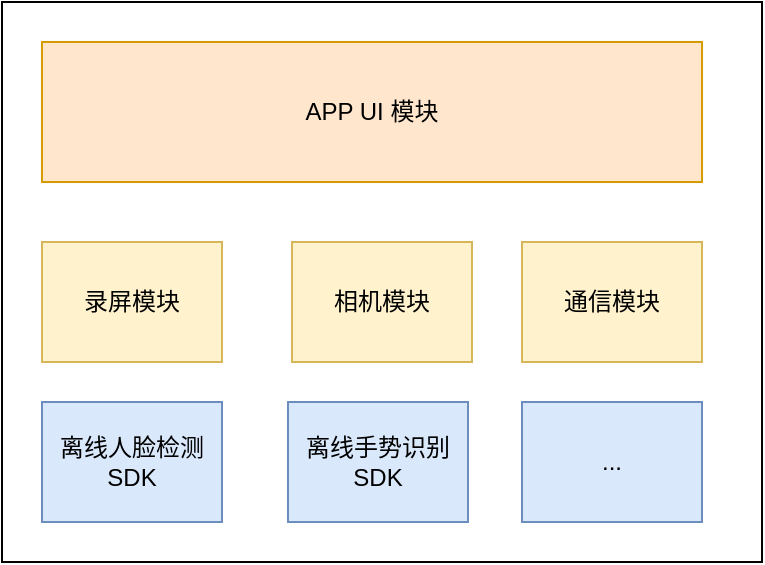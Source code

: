 <mxfile version="13.7.3" type="github" pages="2">
  <diagram id="UY4jzkUobXih1hy0Ml7n" name="第 1 页">
    <mxGraphModel dx="946" dy="463" grid="1" gridSize="10" guides="1" tooltips="1" connect="1" arrows="1" fold="1" page="1" pageScale="1" pageWidth="827" pageHeight="1169" math="0" shadow="0">
      <root>
        <mxCell id="0" />
        <mxCell id="1" parent="0" />
        <mxCell id="dIOQk_Y6nI95vLgPervG-4" value="" style="rounded=0;whiteSpace=wrap;html=1;" vertex="1" parent="1">
          <mxGeometry x="190" y="140" width="380" height="280" as="geometry" />
        </mxCell>
        <mxCell id="dIOQk_Y6nI95vLgPervG-5" value="录屏模块" style="rounded=0;whiteSpace=wrap;html=1;fillColor=#fff2cc;strokeColor=#d6b656;" vertex="1" parent="1">
          <mxGeometry x="210" y="260" width="90" height="60" as="geometry" />
        </mxCell>
        <mxCell id="dIOQk_Y6nI95vLgPervG-6" value="相机模块" style="rounded=0;whiteSpace=wrap;html=1;fillColor=#fff2cc;strokeColor=#d6b656;" vertex="1" parent="1">
          <mxGeometry x="335" y="260" width="90" height="60" as="geometry" />
        </mxCell>
        <mxCell id="dIOQk_Y6nI95vLgPervG-8" value="通信模块" style="rounded=0;whiteSpace=wrap;html=1;fillColor=#fff2cc;strokeColor=#d6b656;" vertex="1" parent="1">
          <mxGeometry x="450" y="260" width="90" height="60" as="geometry" />
        </mxCell>
        <mxCell id="dIOQk_Y6nI95vLgPervG-9" value="离线人脸检测 SDK" style="rounded=0;whiteSpace=wrap;html=1;fillColor=#dae8fc;strokeColor=#6c8ebf;" vertex="1" parent="1">
          <mxGeometry x="210" y="340" width="90" height="60" as="geometry" />
        </mxCell>
        <mxCell id="dIOQk_Y6nI95vLgPervG-10" value="离线手势识别 SDK" style="rounded=0;whiteSpace=wrap;html=1;fillColor=#dae8fc;strokeColor=#6c8ebf;" vertex="1" parent="1">
          <mxGeometry x="333" y="340" width="90" height="60" as="geometry" />
        </mxCell>
        <mxCell id="dIOQk_Y6nI95vLgPervG-14" value="APP UI 模块" style="rounded=0;whiteSpace=wrap;html=1;fillColor=#ffe6cc;strokeColor=#d79b00;" vertex="1" parent="1">
          <mxGeometry x="210" y="160" width="330" height="70" as="geometry" />
        </mxCell>
        <mxCell id="eVS9-y8YAwZm2mvut96h-2" value="..." style="rounded=0;whiteSpace=wrap;html=1;fillColor=#dae8fc;strokeColor=#6c8ebf;" vertex="1" parent="1">
          <mxGeometry x="450" y="340" width="90" height="60" as="geometry" />
        </mxCell>
      </root>
    </mxGraphModel>
  </diagram>
  <diagram id="F2dylFmoJumDBhZqIRGY" name="第 2 页">
    <mxGraphModel dx="946" dy="463" grid="1" gridSize="10" guides="1" tooltips="1" connect="1" arrows="1" fold="1" page="1" pageScale="1" pageWidth="827" pageHeight="1169" math="0" shadow="0">
      <root>
        <mxCell id="P1c90PmFVrImWQqfoxal-0" />
        <mxCell id="P1c90PmFVrImWQqfoxal-1" parent="P1c90PmFVrImWQqfoxal-0" />
        <mxCell id="KuN2vDdt5BFz5saV1ko0-17" style="edgeStyle=orthogonalEdgeStyle;rounded=0;orthogonalLoop=1;jettySize=auto;html=1;exitX=0.5;exitY=1;exitDx=0;exitDy=0;exitPerimeter=0;entryX=0.5;entryY=0;entryDx=0;entryDy=0;" edge="1" parent="P1c90PmFVrImWQqfoxal-1" source="KuN2vDdt5BFz5saV1ko0-0" target="KuN2vDdt5BFz5saV1ko0-1">
          <mxGeometry relative="1" as="geometry" />
        </mxCell>
        <mxCell id="KuN2vDdt5BFz5saV1ko0-0" value="开始" style="strokeWidth=2;html=1;shape=mxgraph.flowchart.start_1;whiteSpace=wrap;" vertex="1" parent="P1c90PmFVrImWQqfoxal-1">
          <mxGeometry x="230" y="40" width="100" height="40" as="geometry" />
        </mxCell>
        <mxCell id="KuN2vDdt5BFz5saV1ko0-18" style="edgeStyle=orthogonalEdgeStyle;rounded=0;orthogonalLoop=1;jettySize=auto;html=1;exitX=0.5;exitY=1;exitDx=0;exitDy=0;entryX=0.5;entryY=0;entryDx=0;entryDy=0;" edge="1" parent="P1c90PmFVrImWQqfoxal-1" source="KuN2vDdt5BFz5saV1ko0-1" target="KuN2vDdt5BFz5saV1ko0-3">
          <mxGeometry relative="1" as="geometry" />
        </mxCell>
        <mxCell id="KuN2vDdt5BFz5saV1ko0-1" value="进入ui界面" style="rounded=1;whiteSpace=wrap;html=1;absoluteArcSize=1;arcSize=14;strokeWidth=2;" vertex="1" parent="P1c90PmFVrImWQqfoxal-1">
          <mxGeometry x="230" y="120" width="100" height="40" as="geometry" />
        </mxCell>
        <mxCell id="KuN2vDdt5BFz5saV1ko0-19" style="edgeStyle=orthogonalEdgeStyle;rounded=0;orthogonalLoop=1;jettySize=auto;html=1;exitX=0.5;exitY=1;exitDx=0;exitDy=0;entryX=0.5;entryY=0;entryDx=0;entryDy=0;entryPerimeter=0;" edge="1" parent="P1c90PmFVrImWQqfoxal-1" source="KuN2vDdt5BFz5saV1ko0-3" target="KuN2vDdt5BFz5saV1ko0-4">
          <mxGeometry relative="1" as="geometry" />
        </mxCell>
        <mxCell id="KuN2vDdt5BFz5saV1ko0-3" value="判断是否是直播模式" style="rounded=1;whiteSpace=wrap;html=1;absoluteArcSize=1;arcSize=14;strokeWidth=2;" vertex="1" parent="P1c90PmFVrImWQqfoxal-1">
          <mxGeometry x="230" y="200" width="100" height="40" as="geometry" />
        </mxCell>
        <mxCell id="KuN2vDdt5BFz5saV1ko0-20" style="edgeStyle=orthogonalEdgeStyle;rounded=0;orthogonalLoop=1;jettySize=auto;html=1;exitX=0.5;exitY=1;exitDx=0;exitDy=0;exitPerimeter=0;entryX=0.5;entryY=0;entryDx=0;entryDy=0;" edge="1" parent="P1c90PmFVrImWQqfoxal-1" source="KuN2vDdt5BFz5saV1ko0-4" target="KuN2vDdt5BFz5saV1ko0-5">
          <mxGeometry relative="1" as="geometry" />
        </mxCell>
        <mxCell id="KuN2vDdt5BFz5saV1ko0-21" style="edgeStyle=orthogonalEdgeStyle;rounded=0;orthogonalLoop=1;jettySize=auto;html=1;exitX=0.5;exitY=1;exitDx=0;exitDy=0;exitPerimeter=0;entryX=0.5;entryY=0;entryDx=0;entryDy=0;" edge="1" parent="P1c90PmFVrImWQqfoxal-1" source="KuN2vDdt5BFz5saV1ko0-4" target="KuN2vDdt5BFz5saV1ko0-6">
          <mxGeometry relative="1" as="geometry" />
        </mxCell>
        <mxCell id="KuN2vDdt5BFz5saV1ko0-4" value="直播？" style="strokeWidth=2;html=1;shape=mxgraph.flowchart.decision;whiteSpace=wrap;" vertex="1" parent="P1c90PmFVrImWQqfoxal-1">
          <mxGeometry x="240" y="280" width="80" height="60" as="geometry" />
        </mxCell>
        <mxCell id="KuN2vDdt5BFz5saV1ko0-23" style="edgeStyle=orthogonalEdgeStyle;rounded=0;orthogonalLoop=1;jettySize=auto;html=1;exitX=0.5;exitY=1;exitDx=0;exitDy=0;" edge="1" parent="P1c90PmFVrImWQqfoxal-1" source="KuN2vDdt5BFz5saV1ko0-5">
          <mxGeometry relative="1" as="geometry">
            <mxPoint x="280" y="460" as="targetPoint" />
          </mxGeometry>
        </mxCell>
        <mxCell id="KuN2vDdt5BFz5saV1ko0-5" value="开始录屏" style="rounded=1;whiteSpace=wrap;html=1;absoluteArcSize=1;arcSize=14;strokeWidth=2;" vertex="1" parent="P1c90PmFVrImWQqfoxal-1">
          <mxGeometry x="140" y="380" width="100" height="40" as="geometry" />
        </mxCell>
        <mxCell id="KuN2vDdt5BFz5saV1ko0-22" style="edgeStyle=orthogonalEdgeStyle;rounded=0;orthogonalLoop=1;jettySize=auto;html=1;exitX=0.5;exitY=1;exitDx=0;exitDy=0;entryX=0.5;entryY=0;entryDx=0;entryDy=0;" edge="1" parent="P1c90PmFVrImWQqfoxal-1" source="KuN2vDdt5BFz5saV1ko0-6" target="KuN2vDdt5BFz5saV1ko0-7">
          <mxGeometry relative="1" as="geometry" />
        </mxCell>
        <mxCell id="KuN2vDdt5BFz5saV1ko0-6" value="打开相机" style="rounded=1;whiteSpace=wrap;html=1;absoluteArcSize=1;arcSize=14;strokeWidth=2;" vertex="1" parent="P1c90PmFVrImWQqfoxal-1">
          <mxGeometry x="320" y="380" width="100" height="40" as="geometry" />
        </mxCell>
        <mxCell id="KuN2vDdt5BFz5saV1ko0-24" style="edgeStyle=orthogonalEdgeStyle;rounded=0;orthogonalLoop=1;jettySize=auto;html=1;exitX=0.5;exitY=1;exitDx=0;exitDy=0;entryX=0.5;entryY=0;entryDx=0;entryDy=0;" edge="1" parent="P1c90PmFVrImWQqfoxal-1" source="KuN2vDdt5BFz5saV1ko0-7" target="KuN2vDdt5BFz5saV1ko0-8">
          <mxGeometry relative="1" as="geometry">
            <Array as="points">
              <mxPoint x="280" y="520" />
              <mxPoint x="450" y="520" />
              <mxPoint x="450" y="60" />
              <mxPoint x="570" y="60" />
            </Array>
          </mxGeometry>
        </mxCell>
        <mxCell id="KuN2vDdt5BFz5saV1ko0-7" value="输出视频流" style="rounded=1;whiteSpace=wrap;html=1;absoluteArcSize=1;arcSize=14;strokeWidth=2;" vertex="1" parent="P1c90PmFVrImWQqfoxal-1">
          <mxGeometry x="230" y="460" width="100" height="40" as="geometry" />
        </mxCell>
        <mxCell id="KuN2vDdt5BFz5saV1ko0-25" style="edgeStyle=orthogonalEdgeStyle;rounded=0;orthogonalLoop=1;jettySize=auto;html=1;exitX=0.5;exitY=1;exitDx=0;exitDy=0;entryX=0.5;entryY=0;entryDx=0;entryDy=0;" edge="1" parent="P1c90PmFVrImWQqfoxal-1" source="KuN2vDdt5BFz5saV1ko0-8" target="KuN2vDdt5BFz5saV1ko0-9">
          <mxGeometry relative="1" as="geometry" />
        </mxCell>
        <mxCell id="KuN2vDdt5BFz5saV1ko0-8" value="采样视频流" style="rounded=1;whiteSpace=wrap;html=1;absoluteArcSize=1;arcSize=14;strokeWidth=2;" vertex="1" parent="P1c90PmFVrImWQqfoxal-1">
          <mxGeometry x="520" y="80" width="100" height="40" as="geometry" />
        </mxCell>
        <mxCell id="KuN2vDdt5BFz5saV1ko0-26" style="edgeStyle=orthogonalEdgeStyle;rounded=0;orthogonalLoop=1;jettySize=auto;html=1;exitX=0.5;exitY=1;exitDx=0;exitDy=0;entryX=0.5;entryY=0;entryDx=0;entryDy=0;" edge="1" parent="P1c90PmFVrImWQqfoxal-1" source="KuN2vDdt5BFz5saV1ko0-9" target="KuN2vDdt5BFz5saV1ko0-11">
          <mxGeometry relative="1" as="geometry" />
        </mxCell>
        <mxCell id="KuN2vDdt5BFz5saV1ko0-9" value="获取图片帧" style="rounded=1;whiteSpace=wrap;html=1;absoluteArcSize=1;arcSize=14;strokeWidth=2;" vertex="1" parent="P1c90PmFVrImWQqfoxal-1">
          <mxGeometry x="520" y="160" width="100" height="40" as="geometry" />
        </mxCell>
        <mxCell id="KuN2vDdt5BFz5saV1ko0-27" style="edgeStyle=orthogonalEdgeStyle;rounded=0;orthogonalLoop=1;jettySize=auto;html=1;exitX=0.5;exitY=1;exitDx=0;exitDy=0;entryX=0.5;entryY=0;entryDx=0;entryDy=0;" edge="1" parent="P1c90PmFVrImWQqfoxal-1" source="KuN2vDdt5BFz5saV1ko0-11" target="KuN2vDdt5BFz5saV1ko0-14">
          <mxGeometry relative="1" as="geometry" />
        </mxCell>
        <mxCell id="KuN2vDdt5BFz5saV1ko0-11" value="调用离线视觉库" style="rounded=1;whiteSpace=wrap;html=1;absoluteArcSize=1;arcSize=14;strokeWidth=2;" vertex="1" parent="P1c90PmFVrImWQqfoxal-1">
          <mxGeometry x="520" y="240" width="100" height="40" as="geometry" />
        </mxCell>
        <mxCell id="KuN2vDdt5BFz5saV1ko0-28" style="edgeStyle=orthogonalEdgeStyle;rounded=0;orthogonalLoop=1;jettySize=auto;html=1;exitX=0.5;exitY=1;exitDx=0;exitDy=0;entryX=0.5;entryY=0;entryDx=0;entryDy=0;" edge="1" parent="P1c90PmFVrImWQqfoxal-1" source="KuN2vDdt5BFz5saV1ko0-14" target="KuN2vDdt5BFz5saV1ko0-15">
          <mxGeometry relative="1" as="geometry" />
        </mxCell>
        <mxCell id="KuN2vDdt5BFz5saV1ko0-14" value="计算结果" style="rounded=1;whiteSpace=wrap;html=1;absoluteArcSize=1;arcSize=14;strokeWidth=2;" vertex="1" parent="P1c90PmFVrImWQqfoxal-1">
          <mxGeometry x="520" y="320" width="100" height="40" as="geometry" />
        </mxCell>
        <mxCell id="KuN2vDdt5BFz5saV1ko0-29" style="edgeStyle=orthogonalEdgeStyle;rounded=0;orthogonalLoop=1;jettySize=auto;html=1;exitX=0.5;exitY=1;exitDx=0;exitDy=0;entryX=0.5;entryY=0;entryDx=0;entryDy=0;entryPerimeter=0;" edge="1" parent="P1c90PmFVrImWQqfoxal-1" source="KuN2vDdt5BFz5saV1ko0-15" target="KuN2vDdt5BFz5saV1ko0-16">
          <mxGeometry relative="1" as="geometry" />
        </mxCell>
        <mxCell id="KuN2vDdt5BFz5saV1ko0-15" value="通知MCU" style="rounded=1;whiteSpace=wrap;html=1;absoluteArcSize=1;arcSize=14;strokeWidth=2;" vertex="1" parent="P1c90PmFVrImWQqfoxal-1">
          <mxGeometry x="520" y="400" width="100" height="40" as="geometry" />
        </mxCell>
        <mxCell id="KuN2vDdt5BFz5saV1ko0-16" value="结束" style="strokeWidth=2;html=1;shape=mxgraph.flowchart.terminator;whiteSpace=wrap;" vertex="1" parent="P1c90PmFVrImWQqfoxal-1">
          <mxGeometry x="520" y="480" width="100" height="40" as="geometry" />
        </mxCell>
        <mxCell id="JEcZztDny_yQLP4QFC07-0" value="是" style="text;html=1;align=center;verticalAlign=middle;resizable=0;points=[];autosize=1;" vertex="1" parent="P1c90PmFVrImWQqfoxal-1">
          <mxGeometry x="205" y="330" width="30" height="20" as="geometry" />
        </mxCell>
        <mxCell id="JEcZztDny_yQLP4QFC07-1" value="否" style="text;html=1;align=center;verticalAlign=middle;resizable=0;points=[];autosize=1;" vertex="1" parent="P1c90PmFVrImWQqfoxal-1">
          <mxGeometry x="325" y="330" width="30" height="20" as="geometry" />
        </mxCell>
      </root>
    </mxGraphModel>
  </diagram>
</mxfile>
